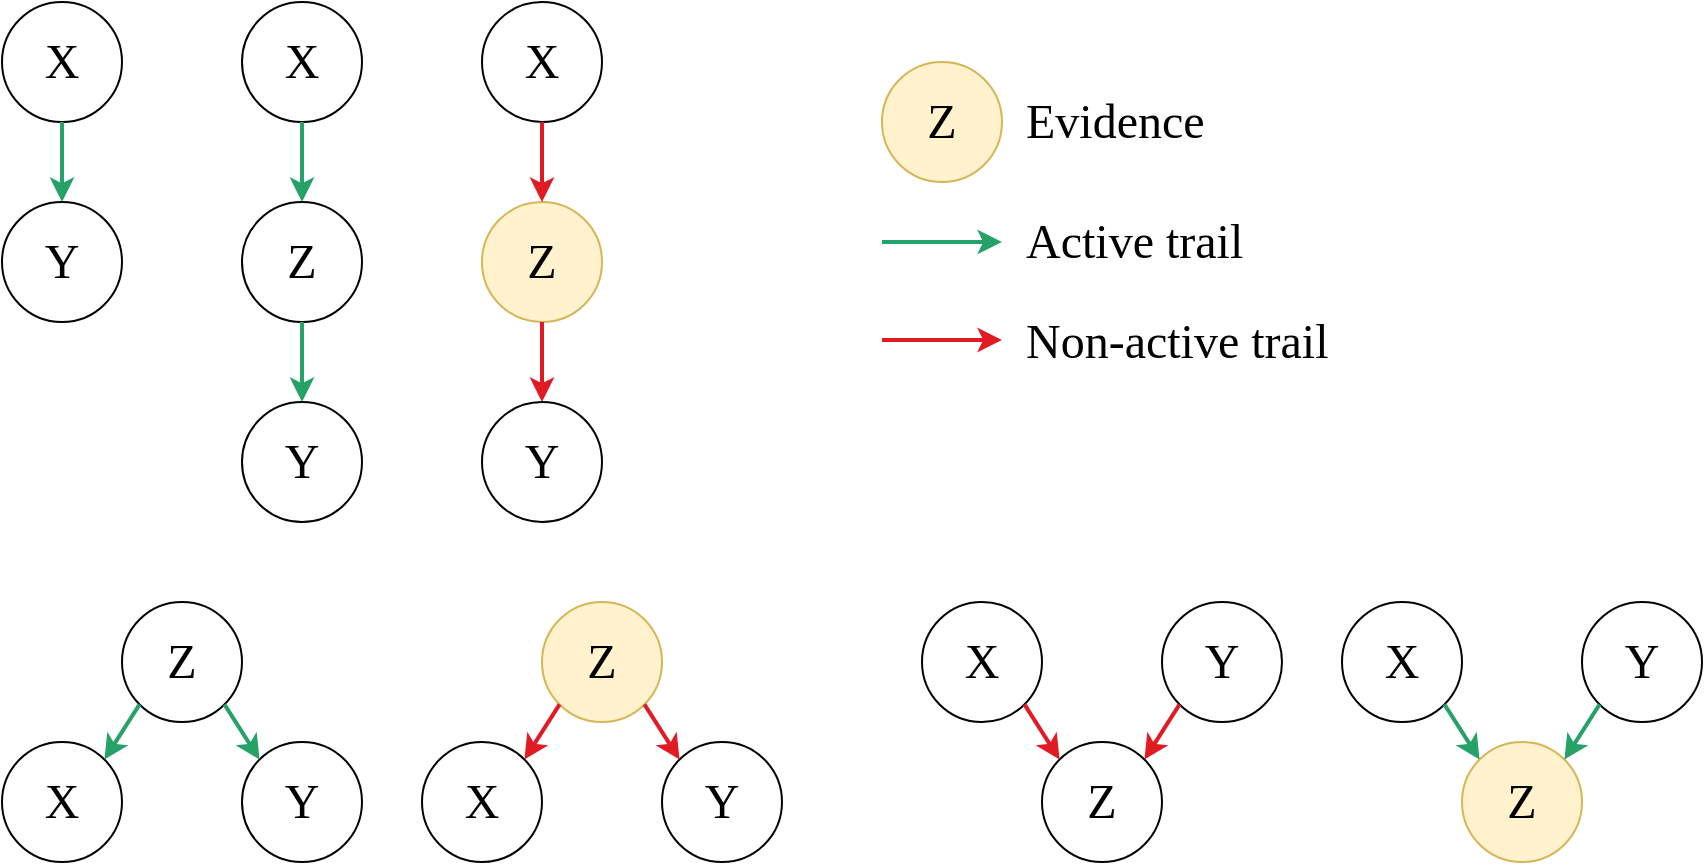 <mxfile version="22.0.0" type="device">
  <diagram name="Pagina-1" id="VxJ7IpKM2QnTvTh_py_2">
    <mxGraphModel dx="1050" dy="606" grid="1" gridSize="10" guides="1" tooltips="1" connect="1" arrows="1" fold="1" page="1" pageScale="1" pageWidth="827" pageHeight="1169" math="0" shadow="0">
      <root>
        <mxCell id="0" />
        <mxCell id="1" parent="0" />
        <mxCell id="BRH9kT0y2_Ae_BUota2q-1" value="Y" style="ellipse;whiteSpace=wrap;html=1;aspect=fixed;fontSize=24;horizontal=1;fontFamily=Verdana;" vertex="1" parent="1">
          <mxGeometry x="700" y="340" width="60" height="60" as="geometry" />
        </mxCell>
        <mxCell id="BRH9kT0y2_Ae_BUota2q-2" value="X" style="ellipse;whiteSpace=wrap;html=1;aspect=fixed;fontSize=24;fontFamily=Verdana;" vertex="1" parent="1">
          <mxGeometry x="580" y="340" width="60" height="60" as="geometry" />
        </mxCell>
        <mxCell id="BRH9kT0y2_Ae_BUota2q-3" value="Z" style="ellipse;whiteSpace=wrap;html=1;aspect=fixed;fontSize=24;fontFamily=Verdana;" vertex="1" parent="1">
          <mxGeometry x="640" y="410" width="60" height="60" as="geometry" />
        </mxCell>
        <mxCell id="BRH9kT0y2_Ae_BUota2q-5" value="" style="endArrow=classic;html=1;rounded=0;entryX=1;entryY=0;entryDx=0;entryDy=0;exitX=0;exitY=1;exitDx=0;exitDy=0;fontSize=24;fontFamily=Verdana;strokeWidth=2;strokeColor=#e01b24;" edge="1" parent="1" source="BRH9kT0y2_Ae_BUota2q-1" target="BRH9kT0y2_Ae_BUota2q-3">
          <mxGeometry width="50" height="50" relative="1" as="geometry">
            <mxPoint x="730" y="440" as="sourcePoint" />
            <mxPoint x="740" y="400" as="targetPoint" />
          </mxGeometry>
        </mxCell>
        <mxCell id="BRH9kT0y2_Ae_BUota2q-6" value="" style="endArrow=classic;html=1;rounded=0;entryX=0;entryY=0;entryDx=0;entryDy=0;exitX=1;exitY=1;exitDx=0;exitDy=0;fontSize=24;fontFamily=Verdana;strokeWidth=2;strokeColor=#e01b24;" edge="1" parent="1" source="BRH9kT0y2_Ae_BUota2q-2" target="BRH9kT0y2_Ae_BUota2q-3">
          <mxGeometry width="50" height="50" relative="1" as="geometry">
            <mxPoint x="740" y="355" as="sourcePoint" />
            <mxPoint x="708" y="412" as="targetPoint" />
          </mxGeometry>
        </mxCell>
        <mxCell id="BRH9kT0y2_Ae_BUota2q-7" value="X" style="ellipse;whiteSpace=wrap;html=1;aspect=fixed;fontSize=24;fontFamily=Verdana;" vertex="1" parent="1">
          <mxGeometry x="120" y="40" width="60" height="60" as="geometry" />
        </mxCell>
        <mxCell id="BRH9kT0y2_Ae_BUota2q-8" value="Y" style="ellipse;whiteSpace=wrap;html=1;aspect=fixed;fontSize=24;horizontal=1;fontFamily=Verdana;" vertex="1" parent="1">
          <mxGeometry x="120" y="140" width="60" height="60" as="geometry" />
        </mxCell>
        <mxCell id="BRH9kT0y2_Ae_BUota2q-9" value="" style="endArrow=classic;html=1;rounded=0;entryX=0.5;entryY=0;entryDx=0;entryDy=0;exitX=0.5;exitY=1;exitDx=0;exitDy=0;fontSize=24;fontFamily=Verdana;strokeColor=#26a269;strokeWidth=2;" edge="1" parent="1" source="BRH9kT0y2_Ae_BUota2q-7" target="BRH9kT0y2_Ae_BUota2q-8">
          <mxGeometry width="50" height="50" relative="1" as="geometry">
            <mxPoint x="211" y="541" as="sourcePoint" />
            <mxPoint x="249" y="569" as="targetPoint" />
          </mxGeometry>
        </mxCell>
        <mxCell id="BRH9kT0y2_Ae_BUota2q-10" value="X" style="ellipse;whiteSpace=wrap;html=1;aspect=fixed;fontSize=24;fontFamily=Verdana;" vertex="1" parent="1">
          <mxGeometry x="240" y="40" width="60" height="60" as="geometry" />
        </mxCell>
        <mxCell id="BRH9kT0y2_Ae_BUota2q-11" value="Z" style="ellipse;whiteSpace=wrap;html=1;aspect=fixed;fontSize=24;horizontal=1;fontFamily=Verdana;" vertex="1" parent="1">
          <mxGeometry x="240" y="140" width="60" height="60" as="geometry" />
        </mxCell>
        <mxCell id="BRH9kT0y2_Ae_BUota2q-12" value="" style="endArrow=classic;html=1;rounded=0;entryX=0.5;entryY=0;entryDx=0;entryDy=0;exitX=0.5;exitY=1;exitDx=0;exitDy=0;fontSize=24;fontFamily=Verdana;strokeColor=#26a269;strokeWidth=2;" edge="1" parent="1" source="BRH9kT0y2_Ae_BUota2q-10" target="BRH9kT0y2_Ae_BUota2q-11">
          <mxGeometry width="50" height="50" relative="1" as="geometry">
            <mxPoint x="331" y="541" as="sourcePoint" />
            <mxPoint x="369" y="569" as="targetPoint" />
          </mxGeometry>
        </mxCell>
        <mxCell id="BRH9kT0y2_Ae_BUota2q-13" value="Y" style="ellipse;whiteSpace=wrap;html=1;aspect=fixed;fontSize=24;fontFamily=Verdana;" vertex="1" parent="1">
          <mxGeometry x="240" y="240" width="60" height="60" as="geometry" />
        </mxCell>
        <mxCell id="BRH9kT0y2_Ae_BUota2q-15" value="" style="endArrow=classic;html=1;rounded=0;entryX=0.5;entryY=0;entryDx=0;entryDy=0;exitX=0.5;exitY=1;exitDx=0;exitDy=0;fontSize=24;fontFamily=Verdana;strokeColor=#26a269;strokeWidth=2;" edge="1" parent="1" source="BRH9kT0y2_Ae_BUota2q-11" target="BRH9kT0y2_Ae_BUota2q-13">
          <mxGeometry width="50" height="50" relative="1" as="geometry">
            <mxPoint x="280" y="110" as="sourcePoint" />
            <mxPoint x="280" y="150" as="targetPoint" />
          </mxGeometry>
        </mxCell>
        <mxCell id="BRH9kT0y2_Ae_BUota2q-16" value="X" style="ellipse;whiteSpace=wrap;html=1;aspect=fixed;fontSize=24;fontFamily=Verdana;" vertex="1" parent="1">
          <mxGeometry x="360" y="40" width="60" height="60" as="geometry" />
        </mxCell>
        <mxCell id="BRH9kT0y2_Ae_BUota2q-17" value="Z" style="ellipse;whiteSpace=wrap;html=1;aspect=fixed;fontSize=24;horizontal=1;fontFamily=Verdana;fillColor=#fff2cc;strokeColor=#d6b656;" vertex="1" parent="1">
          <mxGeometry x="360" y="140" width="60" height="60" as="geometry" />
        </mxCell>
        <mxCell id="BRH9kT0y2_Ae_BUota2q-18" value="" style="endArrow=classic;html=1;rounded=0;entryX=0.5;entryY=0;entryDx=0;entryDy=0;exitX=0.5;exitY=1;exitDx=0;exitDy=0;fontSize=24;fontFamily=Verdana;strokeColor=#e01b24;strokeWidth=2;" edge="1" parent="1" source="BRH9kT0y2_Ae_BUota2q-16" target="BRH9kT0y2_Ae_BUota2q-17">
          <mxGeometry width="50" height="50" relative="1" as="geometry">
            <mxPoint x="451" y="541" as="sourcePoint" />
            <mxPoint x="489" y="569" as="targetPoint" />
          </mxGeometry>
        </mxCell>
        <mxCell id="BRH9kT0y2_Ae_BUota2q-19" value="Y" style="ellipse;whiteSpace=wrap;html=1;aspect=fixed;fontSize=24;fontFamily=Verdana;" vertex="1" parent="1">
          <mxGeometry x="360" y="240" width="60" height="60" as="geometry" />
        </mxCell>
        <mxCell id="BRH9kT0y2_Ae_BUota2q-20" value="" style="endArrow=classic;html=1;rounded=0;entryX=0.5;entryY=0;entryDx=0;entryDy=0;exitX=0.5;exitY=1;exitDx=0;exitDy=0;fontSize=24;fontFamily=Verdana;strokeColor=#e01b24;strokeWidth=2;" edge="1" parent="1" source="BRH9kT0y2_Ae_BUota2q-17" target="BRH9kT0y2_Ae_BUota2q-19">
          <mxGeometry width="50" height="50" relative="1" as="geometry">
            <mxPoint x="400" y="110" as="sourcePoint" />
            <mxPoint x="400" y="150" as="targetPoint" />
          </mxGeometry>
        </mxCell>
        <mxCell id="BRH9kT0y2_Ae_BUota2q-25" value="Y" style="ellipse;whiteSpace=wrap;html=1;aspect=fixed;fontSize=24;horizontal=1;fontFamily=Verdana;" vertex="1" parent="1">
          <mxGeometry x="240" y="410" width="60" height="60" as="geometry" />
        </mxCell>
        <mxCell id="BRH9kT0y2_Ae_BUota2q-26" value="X" style="ellipse;whiteSpace=wrap;html=1;aspect=fixed;fontSize=24;fontFamily=Verdana;" vertex="1" parent="1">
          <mxGeometry x="120" y="410" width="60" height="60" as="geometry" />
        </mxCell>
        <mxCell id="BRH9kT0y2_Ae_BUota2q-27" value="Z" style="ellipse;whiteSpace=wrap;html=1;aspect=fixed;fontSize=24;fontFamily=Verdana;" vertex="1" parent="1">
          <mxGeometry x="180" y="340" width="60" height="60" as="geometry" />
        </mxCell>
        <mxCell id="BRH9kT0y2_Ae_BUota2q-28" value="" style="endArrow=none;html=1;rounded=0;entryX=1;entryY=1;entryDx=0;entryDy=0;fontSize=24;fontFamily=Verdana;endFill=0;startArrow=classic;startFill=1;strokeWidth=2;exitX=0;exitY=0;exitDx=0;exitDy=0;strokeColor=#26a269;" edge="1" parent="1" source="BRH9kT0y2_Ae_BUota2q-25" target="BRH9kT0y2_Ae_BUota2q-27">
          <mxGeometry width="50" height="50" relative="1" as="geometry">
            <mxPoint x="220" y="445" as="sourcePoint" />
            <mxPoint x="280" y="330" as="targetPoint" />
          </mxGeometry>
        </mxCell>
        <mxCell id="BRH9kT0y2_Ae_BUota2q-29" value="" style="endArrow=none;html=1;rounded=0;entryX=0;entryY=1;entryDx=0;entryDy=0;exitX=1;exitY=0;exitDx=0;exitDy=0;fontSize=24;fontFamily=Verdana;endFill=0;startArrow=classic;startFill=1;strokeWidth=2;strokeColor=#26a269;" edge="1" parent="1" source="BRH9kT0y2_Ae_BUota2q-26" target="BRH9kT0y2_Ae_BUota2q-27">
          <mxGeometry width="50" height="50" relative="1" as="geometry">
            <mxPoint x="280" y="285" as="sourcePoint" />
            <mxPoint x="248" y="342" as="targetPoint" />
          </mxGeometry>
        </mxCell>
        <mxCell id="BRH9kT0y2_Ae_BUota2q-35" value="Y" style="ellipse;whiteSpace=wrap;html=1;aspect=fixed;fontSize=24;horizontal=1;fontFamily=Verdana;" vertex="1" parent="1">
          <mxGeometry x="450" y="410" width="60" height="60" as="geometry" />
        </mxCell>
        <mxCell id="BRH9kT0y2_Ae_BUota2q-36" value="X" style="ellipse;whiteSpace=wrap;html=1;aspect=fixed;fontSize=24;fontFamily=Verdana;" vertex="1" parent="1">
          <mxGeometry x="330" y="410" width="60" height="60" as="geometry" />
        </mxCell>
        <mxCell id="BRH9kT0y2_Ae_BUota2q-37" value="Z" style="ellipse;whiteSpace=wrap;html=1;aspect=fixed;fontSize=24;fontFamily=Verdana;fillColor=#fff2cc;strokeColor=#d6b656;" vertex="1" parent="1">
          <mxGeometry x="390" y="340" width="60" height="60" as="geometry" />
        </mxCell>
        <mxCell id="BRH9kT0y2_Ae_BUota2q-38" value="" style="endArrow=none;html=1;rounded=0;entryX=1;entryY=1;entryDx=0;entryDy=0;fontSize=24;fontFamily=Verdana;endFill=0;startArrow=classic;startFill=1;strokeWidth=2;exitX=0;exitY=0;exitDx=0;exitDy=0;strokeColor=#e01b24;" edge="1" parent="1" source="BRH9kT0y2_Ae_BUota2q-35" target="BRH9kT0y2_Ae_BUota2q-37">
          <mxGeometry width="50" height="50" relative="1" as="geometry">
            <mxPoint x="420" y="435" as="sourcePoint" />
            <mxPoint x="490" y="330" as="targetPoint" />
          </mxGeometry>
        </mxCell>
        <mxCell id="BRH9kT0y2_Ae_BUota2q-39" value="" style="endArrow=none;html=1;rounded=0;entryX=0;entryY=1;entryDx=0;entryDy=0;exitX=1;exitY=0;exitDx=0;exitDy=0;fontSize=24;fontFamily=Verdana;endFill=0;startArrow=classic;startFill=1;strokeWidth=2;strokeColor=#e01b24;" edge="1" parent="1" source="BRH9kT0y2_Ae_BUota2q-36" target="BRH9kT0y2_Ae_BUota2q-37">
          <mxGeometry width="50" height="50" relative="1" as="geometry">
            <mxPoint x="490" y="285" as="sourcePoint" />
            <mxPoint x="458" y="342" as="targetPoint" />
          </mxGeometry>
        </mxCell>
        <mxCell id="BRH9kT0y2_Ae_BUota2q-40" value="Y" style="ellipse;whiteSpace=wrap;html=1;aspect=fixed;fontSize=24;horizontal=1;fontFamily=Verdana;" vertex="1" parent="1">
          <mxGeometry x="910" y="340" width="60" height="60" as="geometry" />
        </mxCell>
        <mxCell id="BRH9kT0y2_Ae_BUota2q-41" value="X" style="ellipse;whiteSpace=wrap;html=1;aspect=fixed;fontSize=24;fontFamily=Verdana;" vertex="1" parent="1">
          <mxGeometry x="790" y="340" width="60" height="60" as="geometry" />
        </mxCell>
        <mxCell id="BRH9kT0y2_Ae_BUota2q-42" value="Z" style="ellipse;whiteSpace=wrap;html=1;aspect=fixed;fontSize=24;fontFamily=Verdana;fillColor=#fff2cc;strokeColor=#d6b656;" vertex="1" parent="1">
          <mxGeometry x="850" y="410" width="60" height="60" as="geometry" />
        </mxCell>
        <mxCell id="BRH9kT0y2_Ae_BUota2q-43" value="" style="endArrow=classic;html=1;rounded=0;entryX=1;entryY=0;entryDx=0;entryDy=0;exitX=0;exitY=1;exitDx=0;exitDy=0;fontSize=24;fontFamily=Verdana;strokeWidth=2;strokeColor=#26a269;" edge="1" parent="1" source="BRH9kT0y2_Ae_BUota2q-40" target="BRH9kT0y2_Ae_BUota2q-42">
          <mxGeometry width="50" height="50" relative="1" as="geometry">
            <mxPoint x="940" y="440" as="sourcePoint" />
            <mxPoint x="950" y="400" as="targetPoint" />
          </mxGeometry>
        </mxCell>
        <mxCell id="BRH9kT0y2_Ae_BUota2q-44" value="" style="endArrow=classic;html=1;rounded=0;entryX=0;entryY=0;entryDx=0;entryDy=0;exitX=1;exitY=1;exitDx=0;exitDy=0;fontSize=24;fontFamily=Verdana;strokeWidth=2;strokeColor=#26a269;" edge="1" parent="1" source="BRH9kT0y2_Ae_BUota2q-41" target="BRH9kT0y2_Ae_BUota2q-42">
          <mxGeometry width="50" height="50" relative="1" as="geometry">
            <mxPoint x="950" y="355" as="sourcePoint" />
            <mxPoint x="918" y="412" as="targetPoint" />
          </mxGeometry>
        </mxCell>
        <mxCell id="BRH9kT0y2_Ae_BUota2q-45" value="Z" style="ellipse;whiteSpace=wrap;html=1;aspect=fixed;fontSize=24;horizontal=1;fontFamily=Verdana;fillColor=#fff2cc;strokeColor=#d6b656;" vertex="1" parent="1">
          <mxGeometry x="560" y="70" width="60" height="60" as="geometry" />
        </mxCell>
        <mxCell id="BRH9kT0y2_Ae_BUota2q-46" value="&lt;font style=&quot;font-size: 24px;&quot;&gt;Evidence&lt;/font&gt;" style="text;html=1;strokeColor=none;fillColor=none;align=left;verticalAlign=middle;whiteSpace=wrap;rounded=0;fontSize=24;fontFamily=Times New Roman;" vertex="1" parent="1">
          <mxGeometry x="630" y="85" width="250" height="30" as="geometry" />
        </mxCell>
        <mxCell id="BRH9kT0y2_Ae_BUota2q-47" value="" style="endArrow=classic;html=1;rounded=0;exitX=0.5;exitY=1;exitDx=0;exitDy=0;fontSize=24;fontFamily=Verdana;strokeColor=#e01b24;strokeWidth=2;" edge="1" parent="1">
          <mxGeometry width="50" height="50" relative="1" as="geometry">
            <mxPoint x="560" y="209" as="sourcePoint" />
            <mxPoint x="620" y="209" as="targetPoint" />
          </mxGeometry>
        </mxCell>
        <mxCell id="BRH9kT0y2_Ae_BUota2q-48" value="" style="endArrow=classic;html=1;rounded=0;fontSize=24;fontFamily=Verdana;strokeColor=#26a269;strokeWidth=2;" edge="1" parent="1">
          <mxGeometry width="50" height="50" relative="1" as="geometry">
            <mxPoint x="560" y="160" as="sourcePoint" />
            <mxPoint x="620" y="160" as="targetPoint" />
          </mxGeometry>
        </mxCell>
        <mxCell id="BRH9kT0y2_Ae_BUota2q-51" value="&lt;font style=&quot;font-size: 24px;&quot;&gt;Active trail&lt;br style=&quot;font-size: 24px;&quot;&gt;&lt;/font&gt;" style="text;html=1;strokeColor=none;fillColor=none;align=left;verticalAlign=middle;whiteSpace=wrap;rounded=0;fontSize=24;fontFamily=Times New Roman;" vertex="1" parent="1">
          <mxGeometry x="630" y="140" width="250" height="40" as="geometry" />
        </mxCell>
        <mxCell id="BRH9kT0y2_Ae_BUota2q-52" value="Non-&lt;font style=&quot;font-size: 24px;&quot;&gt;active trail&lt;br style=&quot;font-size: 24px;&quot;&gt;&lt;/font&gt;" style="text;html=1;strokeColor=none;fillColor=none;align=left;verticalAlign=middle;whiteSpace=wrap;rounded=0;fontSize=24;fontFamily=Times New Roman;" vertex="1" parent="1">
          <mxGeometry x="630" y="190" width="250" height="40" as="geometry" />
        </mxCell>
      </root>
    </mxGraphModel>
  </diagram>
</mxfile>
